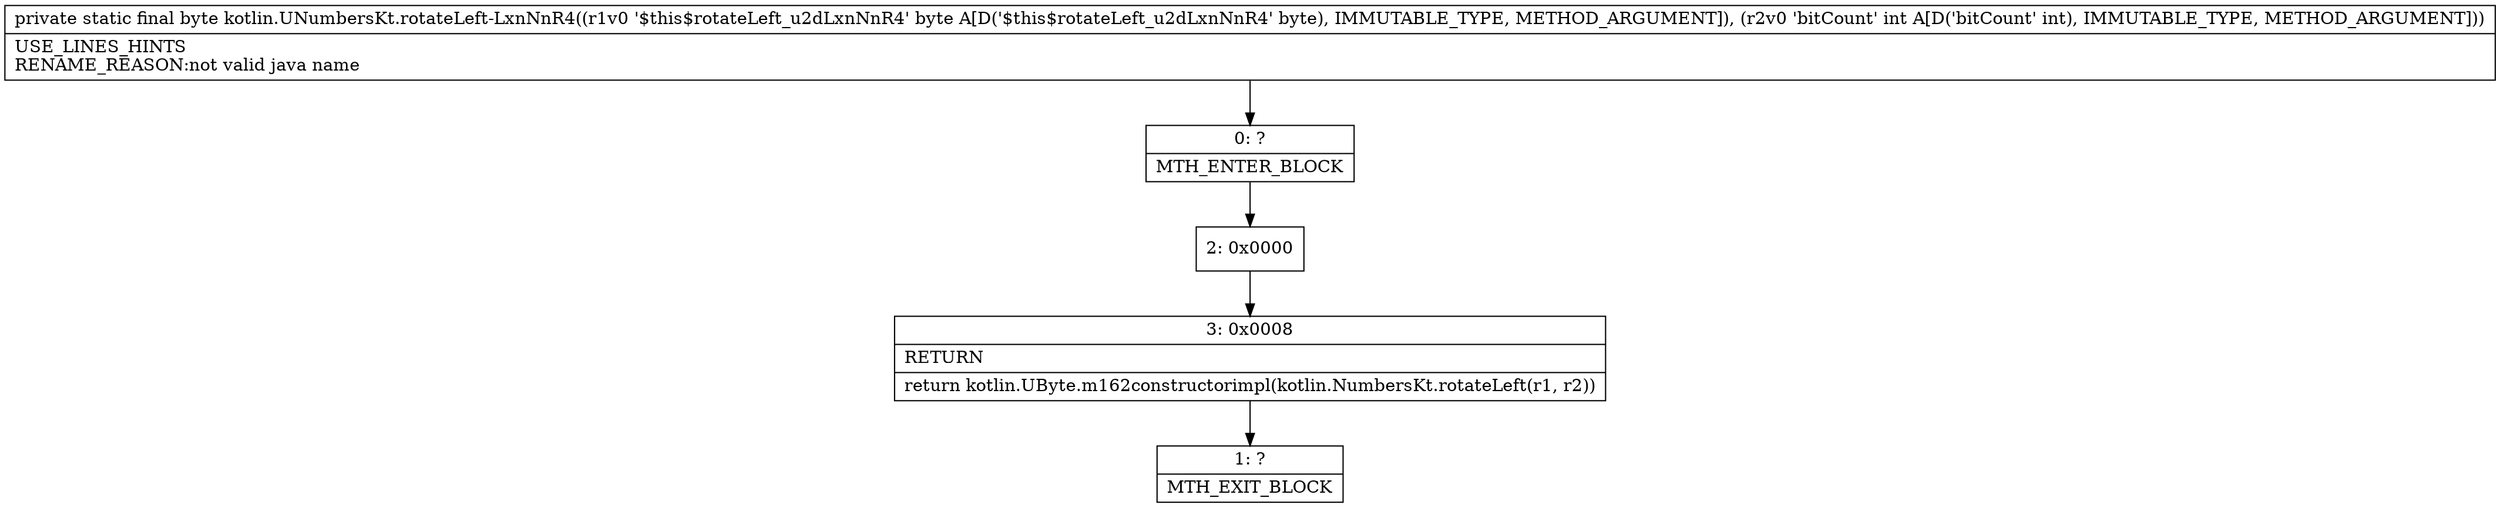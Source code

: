 digraph "CFG forkotlin.UNumbersKt.rotateLeft\-LxnNnR4(BI)B" {
Node_0 [shape=record,label="{0\:\ ?|MTH_ENTER_BLOCK\l}"];
Node_2 [shape=record,label="{2\:\ 0x0000}"];
Node_3 [shape=record,label="{3\:\ 0x0008|RETURN\l|return kotlin.UByte.m162constructorimpl(kotlin.NumbersKt.rotateLeft(r1, r2))\l}"];
Node_1 [shape=record,label="{1\:\ ?|MTH_EXIT_BLOCK\l}"];
MethodNode[shape=record,label="{private static final byte kotlin.UNumbersKt.rotateLeft\-LxnNnR4((r1v0 '$this$rotateLeft_u2dLxnNnR4' byte A[D('$this$rotateLeft_u2dLxnNnR4' byte), IMMUTABLE_TYPE, METHOD_ARGUMENT]), (r2v0 'bitCount' int A[D('bitCount' int), IMMUTABLE_TYPE, METHOD_ARGUMENT]))  | USE_LINES_HINTS\lRENAME_REASON:not valid java name\l}"];
MethodNode -> Node_0;Node_0 -> Node_2;
Node_2 -> Node_3;
Node_3 -> Node_1;
}

